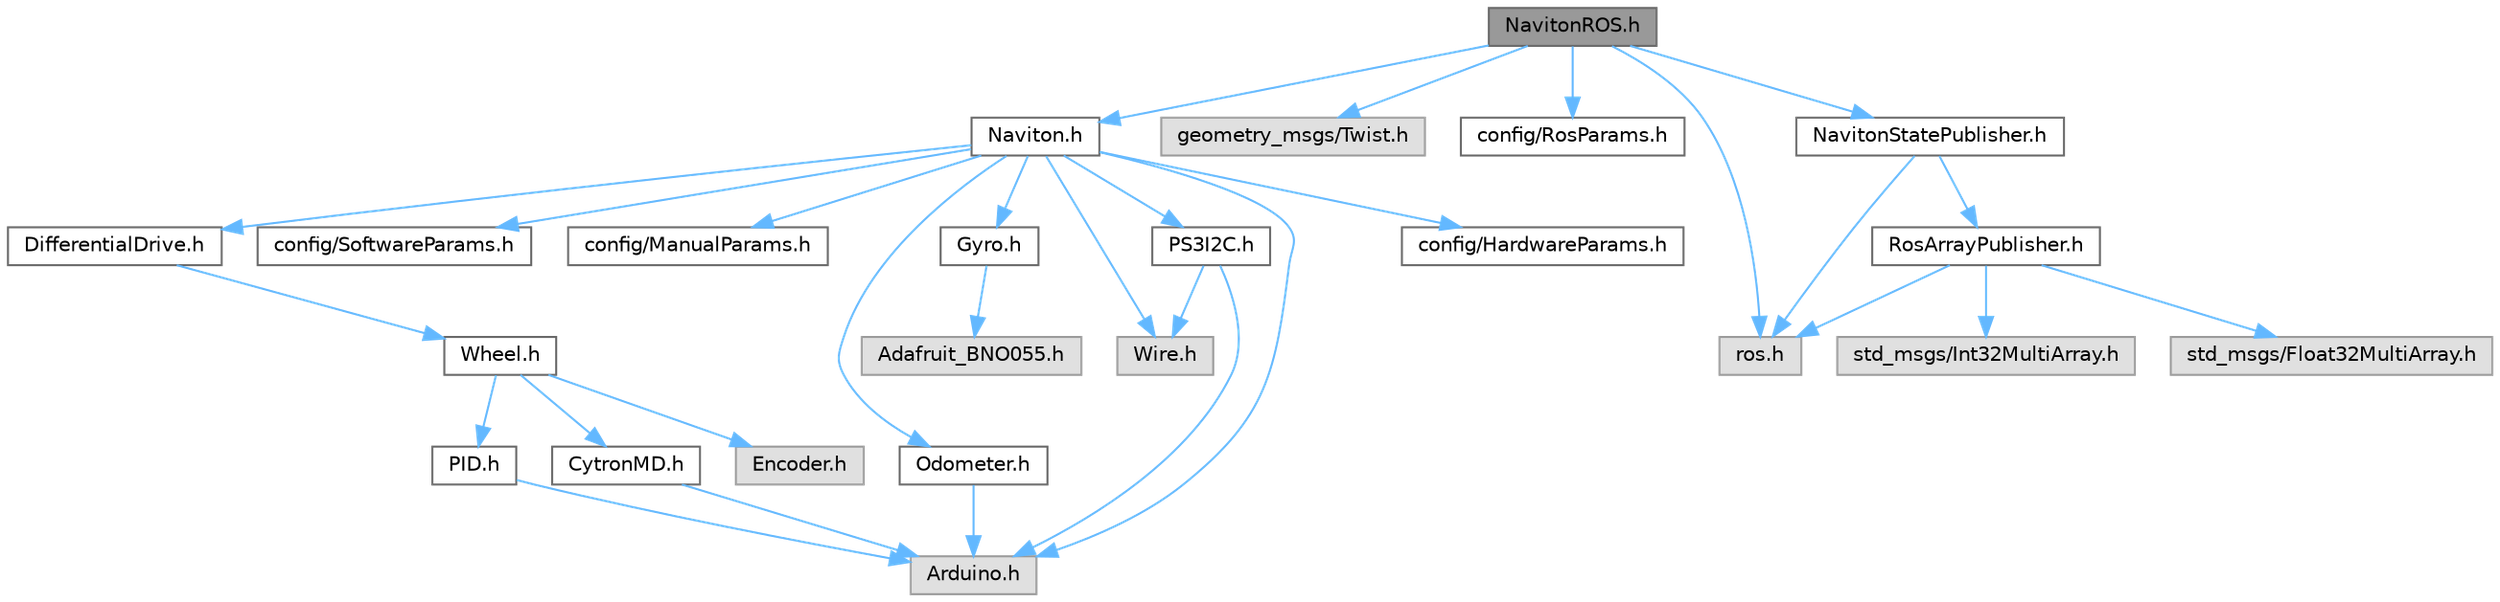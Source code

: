 digraph "NavitonROS.h"
{
 // LATEX_PDF_SIZE
  bgcolor="transparent";
  edge [fontname=Helvetica,fontsize=10,labelfontname=Helvetica,labelfontsize=10];
  node [fontname=Helvetica,fontsize=10,shape=box,height=0.2,width=0.4];
  Node1 [id="Node000001",label="NavitonROS.h",height=0.2,width=0.4,color="gray40", fillcolor="grey60", style="filled", fontcolor="black",tooltip=" "];
  Node1 -> Node2 [id="edge1_Node000001_Node000002",color="steelblue1",style="solid",tooltip=" "];
  Node2 [id="Node000002",label="ros.h",height=0.2,width=0.4,color="grey60", fillcolor="#E0E0E0", style="filled",tooltip=" "];
  Node1 -> Node3 [id="edge2_Node000001_Node000003",color="steelblue1",style="solid",tooltip=" "];
  Node3 [id="Node000003",label="geometry_msgs/Twist.h",height=0.2,width=0.4,color="grey60", fillcolor="#E0E0E0", style="filled",tooltip=" "];
  Node1 -> Node4 [id="edge3_Node000001_Node000004",color="steelblue1",style="solid",tooltip=" "];
  Node4 [id="Node000004",label="config/RosParams.h",height=0.2,width=0.4,color="grey40", fillcolor="white", style="filled",URL="$_ros_params_8h_source.html",tooltip=" "];
  Node1 -> Node5 [id="edge4_Node000001_Node000005",color="steelblue1",style="solid",tooltip=" "];
  Node5 [id="Node000005",label="Naviton.h",height=0.2,width=0.4,color="grey40", fillcolor="white", style="filled",URL="$_naviton_8h.html",tooltip=" "];
  Node5 -> Node6 [id="edge5_Node000005_Node000006",color="steelblue1",style="solid",tooltip=" "];
  Node6 [id="Node000006",label="Arduino.h",height=0.2,width=0.4,color="grey60", fillcolor="#E0E0E0", style="filled",tooltip=" "];
  Node5 -> Node7 [id="edge6_Node000005_Node000007",color="steelblue1",style="solid",tooltip=" "];
  Node7 [id="Node000007",label="Wire.h",height=0.2,width=0.4,color="grey60", fillcolor="#E0E0E0", style="filled",tooltip=" "];
  Node5 -> Node8 [id="edge7_Node000005_Node000008",color="steelblue1",style="solid",tooltip=" "];
  Node8 [id="Node000008",label="config/HardwareParams.h",height=0.2,width=0.4,color="grey40", fillcolor="white", style="filled",URL="$_hardware_params_8h_source.html",tooltip=" "];
  Node5 -> Node9 [id="edge8_Node000005_Node000009",color="steelblue1",style="solid",tooltip=" "];
  Node9 [id="Node000009",label="config/SoftwareParams.h",height=0.2,width=0.4,color="grey40", fillcolor="white", style="filled",URL="$_software_params_8h_source.html",tooltip=" "];
  Node5 -> Node10 [id="edge9_Node000005_Node000010",color="steelblue1",style="solid",tooltip=" "];
  Node10 [id="Node000010",label="config/ManualParams.h",height=0.2,width=0.4,color="grey40", fillcolor="white", style="filled",URL="$_manual_params_8h_source.html",tooltip=" "];
  Node5 -> Node11 [id="edge10_Node000005_Node000011",color="steelblue1",style="solid",tooltip=" "];
  Node11 [id="Node000011",label="PS3I2C.h",height=0.2,width=0.4,color="grey40", fillcolor="white", style="filled",URL="$_p_s3_i2_c_8h_source.html",tooltip=" "];
  Node11 -> Node6 [id="edge11_Node000011_Node000006",color="steelblue1",style="solid",tooltip=" "];
  Node11 -> Node7 [id="edge12_Node000011_Node000007",color="steelblue1",style="solid",tooltip=" "];
  Node5 -> Node12 [id="edge13_Node000005_Node000012",color="steelblue1",style="solid",tooltip=" "];
  Node12 [id="Node000012",label="DifferentialDrive.h",height=0.2,width=0.4,color="grey40", fillcolor="white", style="filled",URL="$_differential_drive_8h.html",tooltip=" "];
  Node12 -> Node13 [id="edge14_Node000012_Node000013",color="steelblue1",style="solid",tooltip=" "];
  Node13 [id="Node000013",label="Wheel.h",height=0.2,width=0.4,color="grey40", fillcolor="white", style="filled",URL="$_wheel_8h.html",tooltip=" "];
  Node13 -> Node14 [id="edge15_Node000013_Node000014",color="steelblue1",style="solid",tooltip=" "];
  Node14 [id="Node000014",label="Encoder.h",height=0.2,width=0.4,color="grey60", fillcolor="#E0E0E0", style="filled",tooltip=" "];
  Node13 -> Node15 [id="edge16_Node000013_Node000015",color="steelblue1",style="solid",tooltip=" "];
  Node15 [id="Node000015",label="CytronMD.h",height=0.2,width=0.4,color="grey40", fillcolor="white", style="filled",URL="$_cytron_m_d_8h.html",tooltip=" "];
  Node15 -> Node6 [id="edge17_Node000015_Node000006",color="steelblue1",style="solid",tooltip=" "];
  Node13 -> Node16 [id="edge18_Node000013_Node000016",color="steelblue1",style="solid",tooltip=" "];
  Node16 [id="Node000016",label="PID.h",height=0.2,width=0.4,color="grey40", fillcolor="white", style="filled",URL="$_p_i_d_8h.html",tooltip="PID Controller with anti windup."];
  Node16 -> Node6 [id="edge19_Node000016_Node000006",color="steelblue1",style="solid",tooltip=" "];
  Node5 -> Node17 [id="edge20_Node000005_Node000017",color="steelblue1",style="solid",tooltip=" "];
  Node17 [id="Node000017",label="Gyro.h",height=0.2,width=0.4,color="grey40", fillcolor="white", style="filled",URL="$_gyro_8h_source.html",tooltip=" "];
  Node17 -> Node18 [id="edge21_Node000017_Node000018",color="steelblue1",style="solid",tooltip=" "];
  Node18 [id="Node000018",label="Adafruit_BNO055.h",height=0.2,width=0.4,color="grey60", fillcolor="#E0E0E0", style="filled",tooltip=" "];
  Node5 -> Node19 [id="edge22_Node000005_Node000019",color="steelblue1",style="solid",tooltip=" "];
  Node19 [id="Node000019",label="Odometer.h",height=0.2,width=0.4,color="grey40", fillcolor="white", style="filled",URL="$_odometer_8h_source.html",tooltip=" "];
  Node19 -> Node6 [id="edge23_Node000019_Node000006",color="steelblue1",style="solid",tooltip=" "];
  Node1 -> Node20 [id="edge24_Node000001_Node000020",color="steelblue1",style="solid",tooltip=" "];
  Node20 [id="Node000020",label="NavitonStatePublisher.h",height=0.2,width=0.4,color="grey40", fillcolor="white", style="filled",URL="$_naviton_state_publisher_8h_source.html",tooltip=" "];
  Node20 -> Node2 [id="edge25_Node000020_Node000002",color="steelblue1",style="solid",tooltip=" "];
  Node20 -> Node21 [id="edge26_Node000020_Node000021",color="steelblue1",style="solid",tooltip=" "];
  Node21 [id="Node000021",label="RosArrayPublisher.h",height=0.2,width=0.4,color="grey40", fillcolor="white", style="filled",URL="$_ros_array_publisher_8h.html",tooltip="MultiArray publisher using rosserial."];
  Node21 -> Node2 [id="edge27_Node000021_Node000002",color="steelblue1",style="solid",tooltip=" "];
  Node21 -> Node22 [id="edge28_Node000021_Node000022",color="steelblue1",style="solid",tooltip=" "];
  Node22 [id="Node000022",label="std_msgs/Float32MultiArray.h",height=0.2,width=0.4,color="grey60", fillcolor="#E0E0E0", style="filled",tooltip=" "];
  Node21 -> Node23 [id="edge29_Node000021_Node000023",color="steelblue1",style="solid",tooltip=" "];
  Node23 [id="Node000023",label="std_msgs/Int32MultiArray.h",height=0.2,width=0.4,color="grey60", fillcolor="#E0E0E0", style="filled",tooltip=" "];
}
